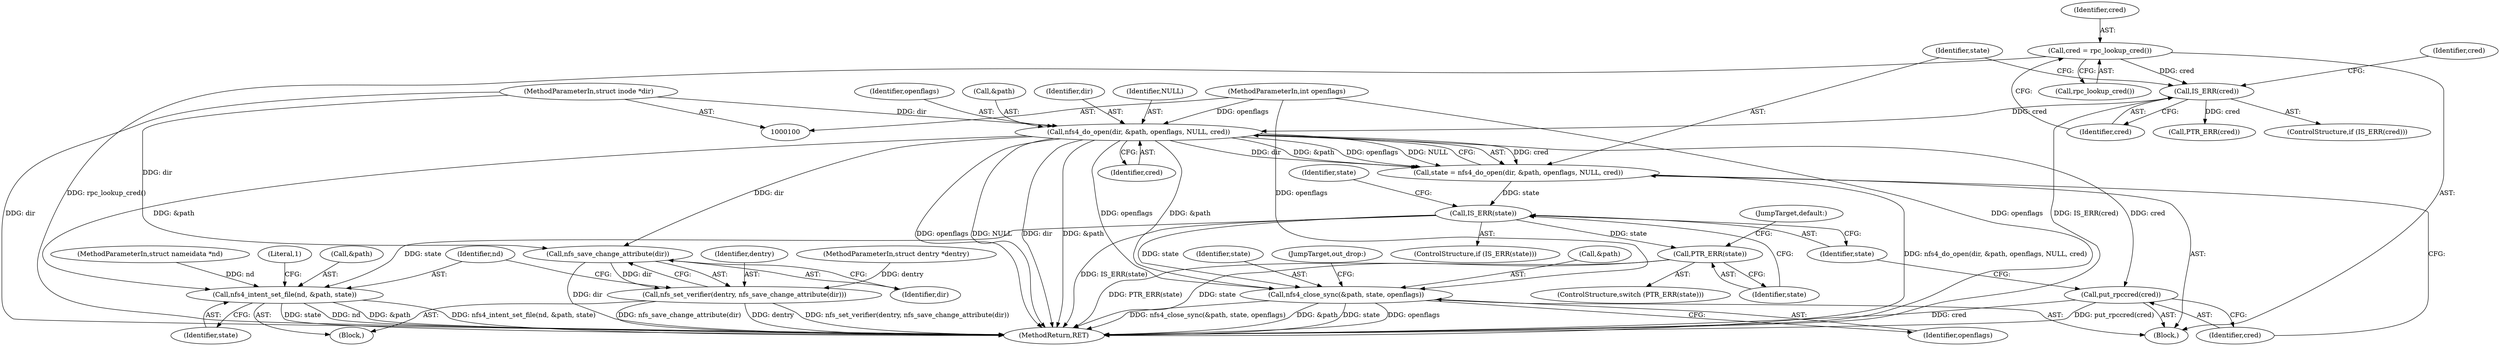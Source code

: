 digraph "1_linux_dc0b027dfadfcb8a5504f7d8052754bf8d501ab9_16@API" {
"1000120" [label="(Call,nfs4_do_open(dir, &path, openflags, NULL, cred))"];
"1000101" [label="(MethodParameterIn,struct inode *dir)"];
"1000103" [label="(MethodParameterIn,int openflags)"];
"1000113" [label="(Call,IS_ERR(cred))"];
"1000109" [label="(Call,cred = rpc_lookup_cred())"];
"1000118" [label="(Call,state = nfs4_do_open(dir, &path, openflags, NULL, cred))"];
"1000130" [label="(Call,IS_ERR(state))"];
"1000134" [label="(Call,PTR_ERR(state))"];
"1000165" [label="(Call,nfs4_intent_set_file(nd, &path, state))"];
"1000172" [label="(Call,nfs4_close_sync(&path, state, openflags))"];
"1000127" [label="(Call,put_rpccred(cred))"];
"1000163" [label="(Call,nfs_save_change_attribute(dir))"];
"1000161" [label="(Call,nfs_set_verifier(dentry, nfs_save_change_attribute(dir)))"];
"1000109" [label="(Call,cred = rpc_lookup_cred())"];
"1000122" [label="(Call,&path)"];
"1000150" [label="(JumpTarget,default:)"];
"1000117" [label="(Identifier,cred)"];
"1000155" [label="(Identifier,state)"];
"1000175" [label="(Identifier,state)"];
"1000162" [label="(Identifier,dentry)"];
"1000161" [label="(Call,nfs_set_verifier(dentry, nfs_save_change_attribute(dir)))"];
"1000116" [label="(Call,PTR_ERR(cred))"];
"1000118" [label="(Call,state = nfs4_do_open(dir, &path, openflags, NULL, cred))"];
"1000105" [label="(Block,)"];
"1000176" [label="(Identifier,openflags)"];
"1000119" [label="(Identifier,state)"];
"1000128" [label="(Identifier,cred)"];
"1000160" [label="(Block,)"];
"1000169" [label="(Identifier,state)"];
"1000133" [label="(ControlStructure,switch (PTR_ERR(state)))"];
"1000166" [label="(Identifier,nd)"];
"1000121" [label="(Identifier,dir)"];
"1000177" [label="(JumpTarget,out_drop:)"];
"1000110" [label="(Identifier,cred)"];
"1000120" [label="(Call,nfs4_do_open(dir, &path, openflags, NULL, cred))"];
"1000131" [label="(Identifier,state)"];
"1000134" [label="(Call,PTR_ERR(state))"];
"1000103" [label="(MethodParameterIn,int openflags)"];
"1000130" [label="(Call,IS_ERR(state))"];
"1000102" [label="(MethodParameterIn,struct dentry *dentry)"];
"1000111" [label="(Call,rpc_lookup_cred())"];
"1000135" [label="(Identifier,state)"];
"1000112" [label="(ControlStructure,if (IS_ERR(cred)))"];
"1000114" [label="(Identifier,cred)"];
"1000165" [label="(Call,nfs4_intent_set_file(nd, &path, state))"];
"1000171" [label="(Literal,1)"];
"1000125" [label="(Identifier,NULL)"];
"1000182" [label="(MethodReturn,RET)"];
"1000173" [label="(Call,&path)"];
"1000167" [label="(Call,&path)"];
"1000104" [label="(MethodParameterIn,struct nameidata *nd)"];
"1000101" [label="(MethodParameterIn,struct inode *dir)"];
"1000126" [label="(Identifier,cred)"];
"1000113" [label="(Call,IS_ERR(cred))"];
"1000124" [label="(Identifier,openflags)"];
"1000127" [label="(Call,put_rpccred(cred))"];
"1000129" [label="(ControlStructure,if (IS_ERR(state)))"];
"1000163" [label="(Call,nfs_save_change_attribute(dir))"];
"1000164" [label="(Identifier,dir)"];
"1000172" [label="(Call,nfs4_close_sync(&path, state, openflags))"];
"1000120" -> "1000118"  [label="AST: "];
"1000120" -> "1000126"  [label="CFG: "];
"1000121" -> "1000120"  [label="AST: "];
"1000122" -> "1000120"  [label="AST: "];
"1000124" -> "1000120"  [label="AST: "];
"1000125" -> "1000120"  [label="AST: "];
"1000126" -> "1000120"  [label="AST: "];
"1000118" -> "1000120"  [label="CFG: "];
"1000120" -> "1000182"  [label="DDG: NULL"];
"1000120" -> "1000182"  [label="DDG: dir"];
"1000120" -> "1000182"  [label="DDG: &path"];
"1000120" -> "1000182"  [label="DDG: openflags"];
"1000120" -> "1000118"  [label="DDG: cred"];
"1000120" -> "1000118"  [label="DDG: dir"];
"1000120" -> "1000118"  [label="DDG: &path"];
"1000120" -> "1000118"  [label="DDG: openflags"];
"1000120" -> "1000118"  [label="DDG: NULL"];
"1000101" -> "1000120"  [label="DDG: dir"];
"1000103" -> "1000120"  [label="DDG: openflags"];
"1000113" -> "1000120"  [label="DDG: cred"];
"1000120" -> "1000127"  [label="DDG: cred"];
"1000120" -> "1000163"  [label="DDG: dir"];
"1000120" -> "1000165"  [label="DDG: &path"];
"1000120" -> "1000172"  [label="DDG: &path"];
"1000120" -> "1000172"  [label="DDG: openflags"];
"1000101" -> "1000100"  [label="AST: "];
"1000101" -> "1000182"  [label="DDG: dir"];
"1000101" -> "1000163"  [label="DDG: dir"];
"1000103" -> "1000100"  [label="AST: "];
"1000103" -> "1000182"  [label="DDG: openflags"];
"1000103" -> "1000172"  [label="DDG: openflags"];
"1000113" -> "1000112"  [label="AST: "];
"1000113" -> "1000114"  [label="CFG: "];
"1000114" -> "1000113"  [label="AST: "];
"1000117" -> "1000113"  [label="CFG: "];
"1000119" -> "1000113"  [label="CFG: "];
"1000113" -> "1000182"  [label="DDG: IS_ERR(cred)"];
"1000109" -> "1000113"  [label="DDG: cred"];
"1000113" -> "1000116"  [label="DDG: cred"];
"1000109" -> "1000105"  [label="AST: "];
"1000109" -> "1000111"  [label="CFG: "];
"1000110" -> "1000109"  [label="AST: "];
"1000111" -> "1000109"  [label="AST: "];
"1000114" -> "1000109"  [label="CFG: "];
"1000109" -> "1000182"  [label="DDG: rpc_lookup_cred()"];
"1000118" -> "1000105"  [label="AST: "];
"1000119" -> "1000118"  [label="AST: "];
"1000128" -> "1000118"  [label="CFG: "];
"1000118" -> "1000182"  [label="DDG: nfs4_do_open(dir, &path, openflags, NULL, cred)"];
"1000118" -> "1000130"  [label="DDG: state"];
"1000130" -> "1000129"  [label="AST: "];
"1000130" -> "1000131"  [label="CFG: "];
"1000131" -> "1000130"  [label="AST: "];
"1000135" -> "1000130"  [label="CFG: "];
"1000155" -> "1000130"  [label="CFG: "];
"1000130" -> "1000182"  [label="DDG: IS_ERR(state)"];
"1000130" -> "1000134"  [label="DDG: state"];
"1000130" -> "1000165"  [label="DDG: state"];
"1000130" -> "1000172"  [label="DDG: state"];
"1000134" -> "1000133"  [label="AST: "];
"1000134" -> "1000135"  [label="CFG: "];
"1000135" -> "1000134"  [label="AST: "];
"1000150" -> "1000134"  [label="CFG: "];
"1000134" -> "1000182"  [label="DDG: PTR_ERR(state)"];
"1000134" -> "1000182"  [label="DDG: state"];
"1000165" -> "1000160"  [label="AST: "];
"1000165" -> "1000169"  [label="CFG: "];
"1000166" -> "1000165"  [label="AST: "];
"1000167" -> "1000165"  [label="AST: "];
"1000169" -> "1000165"  [label="AST: "];
"1000171" -> "1000165"  [label="CFG: "];
"1000165" -> "1000182"  [label="DDG: state"];
"1000165" -> "1000182"  [label="DDG: nd"];
"1000165" -> "1000182"  [label="DDG: &path"];
"1000165" -> "1000182"  [label="DDG: nfs4_intent_set_file(nd, &path, state)"];
"1000104" -> "1000165"  [label="DDG: nd"];
"1000172" -> "1000105"  [label="AST: "];
"1000172" -> "1000176"  [label="CFG: "];
"1000173" -> "1000172"  [label="AST: "];
"1000175" -> "1000172"  [label="AST: "];
"1000176" -> "1000172"  [label="AST: "];
"1000177" -> "1000172"  [label="CFG: "];
"1000172" -> "1000182"  [label="DDG: openflags"];
"1000172" -> "1000182"  [label="DDG: nfs4_close_sync(&path, state, openflags)"];
"1000172" -> "1000182"  [label="DDG: &path"];
"1000172" -> "1000182"  [label="DDG: state"];
"1000127" -> "1000105"  [label="AST: "];
"1000127" -> "1000128"  [label="CFG: "];
"1000128" -> "1000127"  [label="AST: "];
"1000131" -> "1000127"  [label="CFG: "];
"1000127" -> "1000182"  [label="DDG: cred"];
"1000127" -> "1000182"  [label="DDG: put_rpccred(cred)"];
"1000163" -> "1000161"  [label="AST: "];
"1000163" -> "1000164"  [label="CFG: "];
"1000164" -> "1000163"  [label="AST: "];
"1000161" -> "1000163"  [label="CFG: "];
"1000163" -> "1000182"  [label="DDG: dir"];
"1000163" -> "1000161"  [label="DDG: dir"];
"1000161" -> "1000160"  [label="AST: "];
"1000162" -> "1000161"  [label="AST: "];
"1000166" -> "1000161"  [label="CFG: "];
"1000161" -> "1000182"  [label="DDG: nfs_save_change_attribute(dir)"];
"1000161" -> "1000182"  [label="DDG: dentry"];
"1000161" -> "1000182"  [label="DDG: nfs_set_verifier(dentry, nfs_save_change_attribute(dir))"];
"1000102" -> "1000161"  [label="DDG: dentry"];
}
